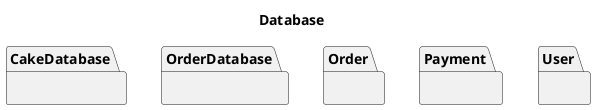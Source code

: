 @startuml package
title Database
package CakeDatabase{}
package OrderDatabase{}
package Order{}
package Payment{}
package User{}


@enduml